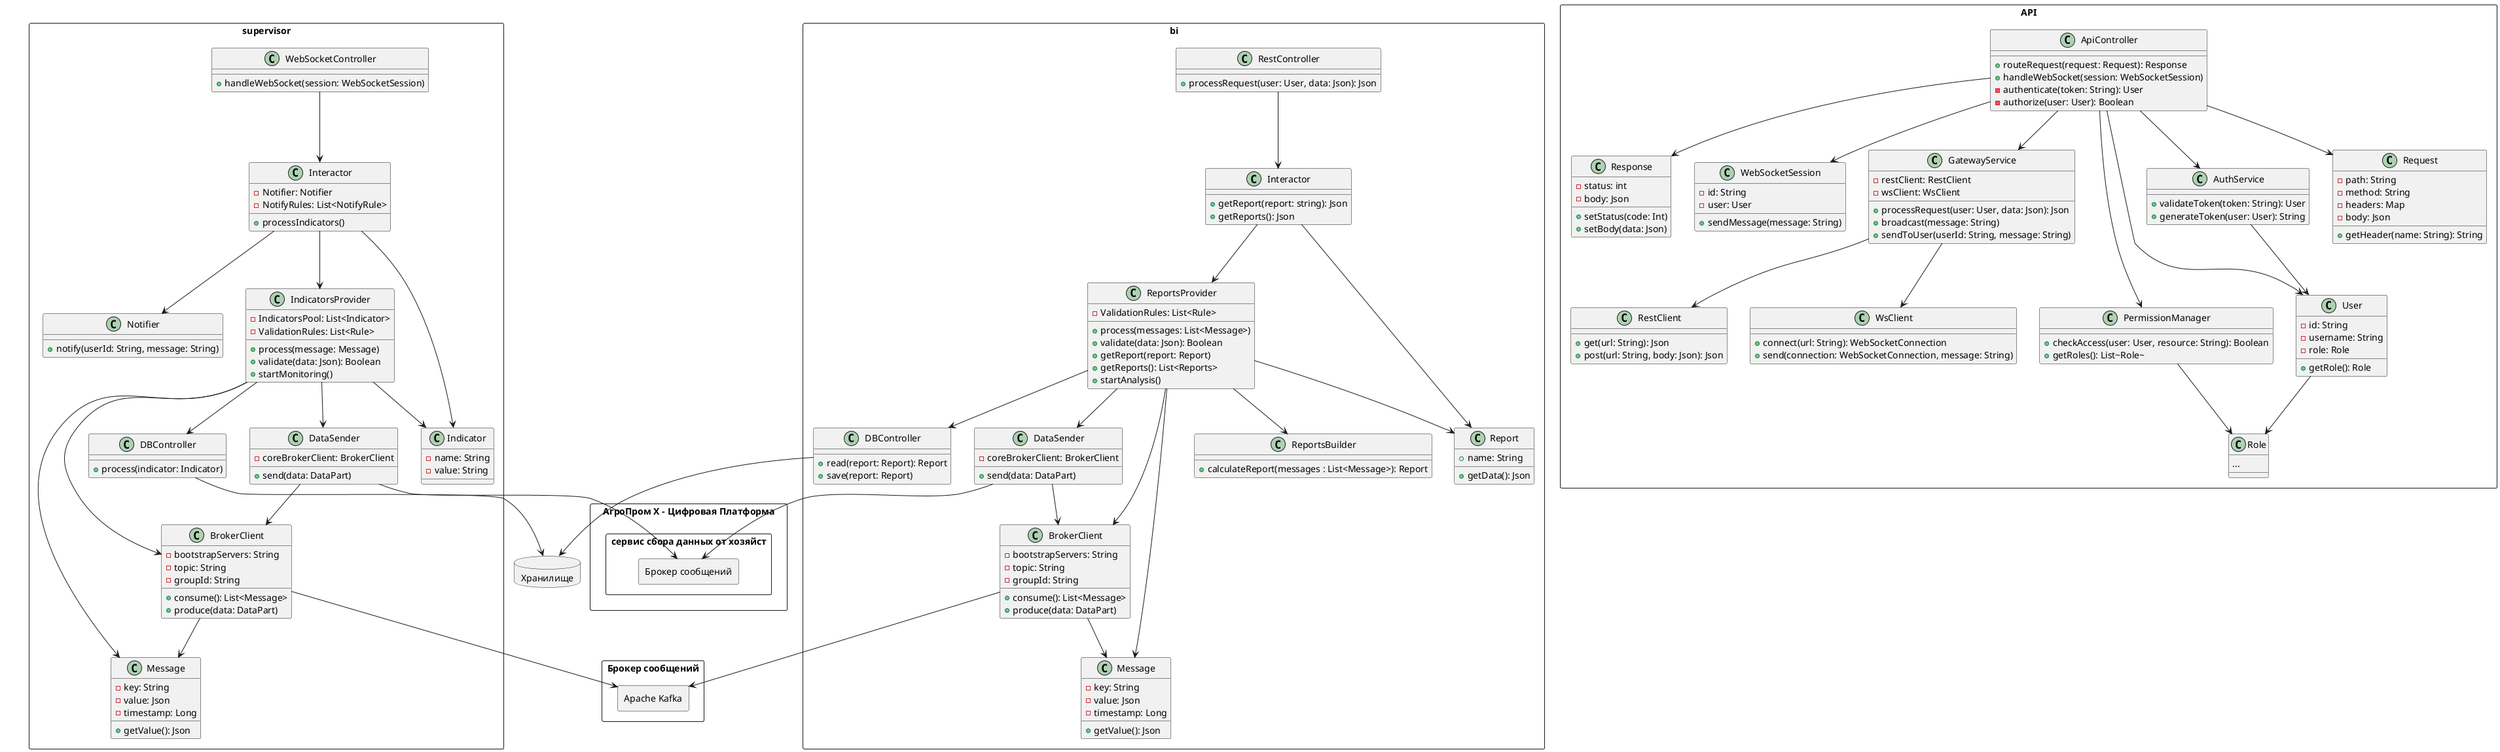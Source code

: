 @startuml агро_V2

rectangle "API"{                    
class ApiController {
        +routeRequest(request: Request): Response
        +handleWebSocket(session: WebSocketSession)
        -authenticate(token: String): User
        -authorize(user: User): Boolean
    }

    class AuthService {
        +validateToken(token: String): User
        +generateToken(user: User): String
    }

    class User {
        -id: String
        -username: String
        -role: Role
        +getRole(): Role
    }

    class Role {
        ...
    }

    class PermissionManager {
        +checkAccess(user: User, resource: String): Boolean
        +getRoles(): List~Role~
    }

    class Request {
        -path: String
        -method: String
        -headers: Map
        -body: Json
        +getHeader(name: String): String
    }

    class Response {
        -status: int
        -body: Json
        +setStatus(code: Int)
        +setBody(data: Json)
    }

    class WebSocketSession {
        -id: String
        -user: User
        +sendMessage(message: String)
    }

    class GatewayService {
        -restClient: RestClient
        -wsClient: WsClient
        +processRequest(user: User, data: Json): Json
        +broadcast(message: String)
        +sendToUser(userId: String, message: String)
    }

    class RestClient {
        +get(url: String): Json
        +post(url: String, body: Json): Json
    }

    class WsClient {
        +connect(url: String): WebSocketConnection
        +send(connection: WebSocketConnection, message: String)
    }

    ApiController --> Request
    ApiController --> Response
    ApiController --> WebSocketSession
    ApiController --> AuthService
    ApiController --> PermissionManager
    ApiController --> User
    User --> Role
    AuthService --> User
    PermissionManager --> Role
    ApiController --> GatewayService
    GatewayService --> RestClient
    GatewayService --> WsClient

}
rectangle supervisor {
    class WebSocketController {
        +handleWebSocket(session: WebSocketSession)        
    }
    class Interactor {
        -Notifier: Notifier
        -NotifyRules: List<NotifyRule>
        +processIndicators()

    }
    class Notifier {
        +notify(userId: String, message: String)
    }
    class IndicatorsProvider {
        -IndicatorsPool: List<Indicator>
        -ValidationRules: List<Rule>
        +process(message: Message)
        +validate(data: Json): Boolean
        +startMonitoring()
    }    
    class DBController {
        +process(indicator: Indicator)        
    } 
    class DataSender{
            -coreBrokerClient: BrokerClient
            +send(data: DataPart)           
        }
    class BrokerClient {
        -bootstrapServers: String
        -topic: String
        -groupId: String
        +consume(): List<Message>
        +produce(data: DataPart)
    }  
    class Indicator {
        -name: String
        -value: String        
    }
    class Message {
        -key: String
        -value: Json
        -timestamp: Long
        +getValue(): Json
    }
    WebSocketController --> Interactor
    Interactor --> Notifier
    Interactor --> IndicatorsProvider
    Interactor --> Indicator
    IndicatorsProvider --> DBController
    IndicatorsProvider --> BrokerClient
    IndicatorsProvider --> Indicator
    IndicatorsProvider --> Message
    IndicatorsProvider --> DataSender
    DataSender --> BrokerClient
    BrokerClient --> Message
}
rectangle bi {
    class RestController {
        +processRequest(user: User, data: Json): Json        
    }
    class Interactor {
        +getReport(report: string): Json  
        +getReports(): Json  
    }
    class ReportsProvider {        
        -ValidationRules: List<Rule>
        +process(messages: List<Message>)
        +validate(data: Json): Boolean
        +getReport(report: Report)        
        +getReports(): List<Reports>
        +startAnalysis()
    }   
      class ReportsBuilder {        
        +calculateReport(messages : List<Message>): Report
    }
      
    class DBController {
        +read(report: Report): Report       
        +save(report: Report)                
    } 
    class DataSender{
            -coreBrokerClient: BrokerClient
            +send(data: DataPart)           
        }
    
    class BrokerClient {
        -bootstrapServers: String
        -topic: String
        -groupId: String
        +consume(): List<Message>
        +produce(data: DataPart)
    }  
    class Report {
        +name: String
        +getData(): Json        
    }
    class Message {
        -key: String
        -value: Json
        -timestamp: Long
        +getValue(): Json
    }

    RestController --> Interactor
    Interactor --> ReportsProvider
    BrokerClient --> Message
    ReportsProvider --> ReportsBuilder
    ReportsProvider --> DBController
    ReportsProvider --> BrokerClient
    ReportsProvider --> Message
    ReportsProvider --> Report
    ReportsProvider --> DataSender
    Interactor --> Report
    DataSender --> BrokerClient
    

}

database "Хранилище" as db {
}  

bi.DBController --> db
supervisor.DBController --> db
rectangle "Брокер сообщений" {
    rectangle "Apache Kafka" as broker {        
    }
}
bi.BrokerClient --> broker
supervisor.BrokerClient --> broker
rectangle "АгроПром Х - Цифровая Платформа" {
    rectangle "сервис сбора данных от хозяйст"{
        rectangle "Брокер сообщений" as core_kafka {            
        }
    }
}
bi.DataSender --> core_kafka
supervisor.DataSender --> core_kafka

@enduml
